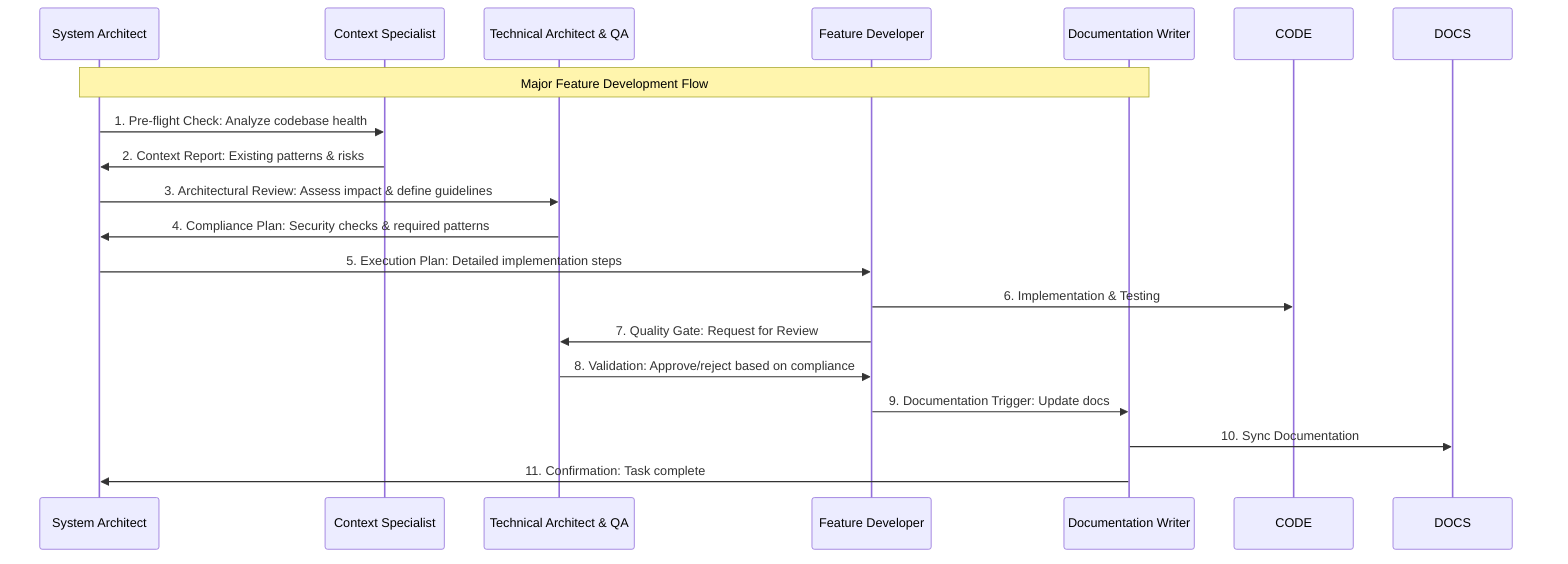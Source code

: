 sequenceDiagram
    participant SA as System Architect
    participant GC as Context Specialist
    participant QC as Technical Architect & QA
    participant FD as Feature Developer
    participant DW as Documentation Writer

    Note over SA,DW: Major Feature Development Flow

    SA->>GC: 1. Pre-flight Check: Analyze codebase health
    GC->>SA: 2. Context Report: Existing patterns & risks
    SA->>QC: 3. Architectural Review: Assess impact & define guidelines
    QC->>SA: 4. Compliance Plan: Security checks & required patterns
    SA->>FD: 5. Execution Plan: Detailed implementation steps
    FD->>CODE: 6. Implementation & Testing
    FD->>QC: 7. Quality Gate: Request for Review
    QC->>FD: 8. Validation: Approve/reject based on compliance
    FD->>DW: 9. Documentation Trigger: Update docs
    DW->>DOCS: 10. Sync Documentation
    DW->>SA: 11. Confirmation: Task complete